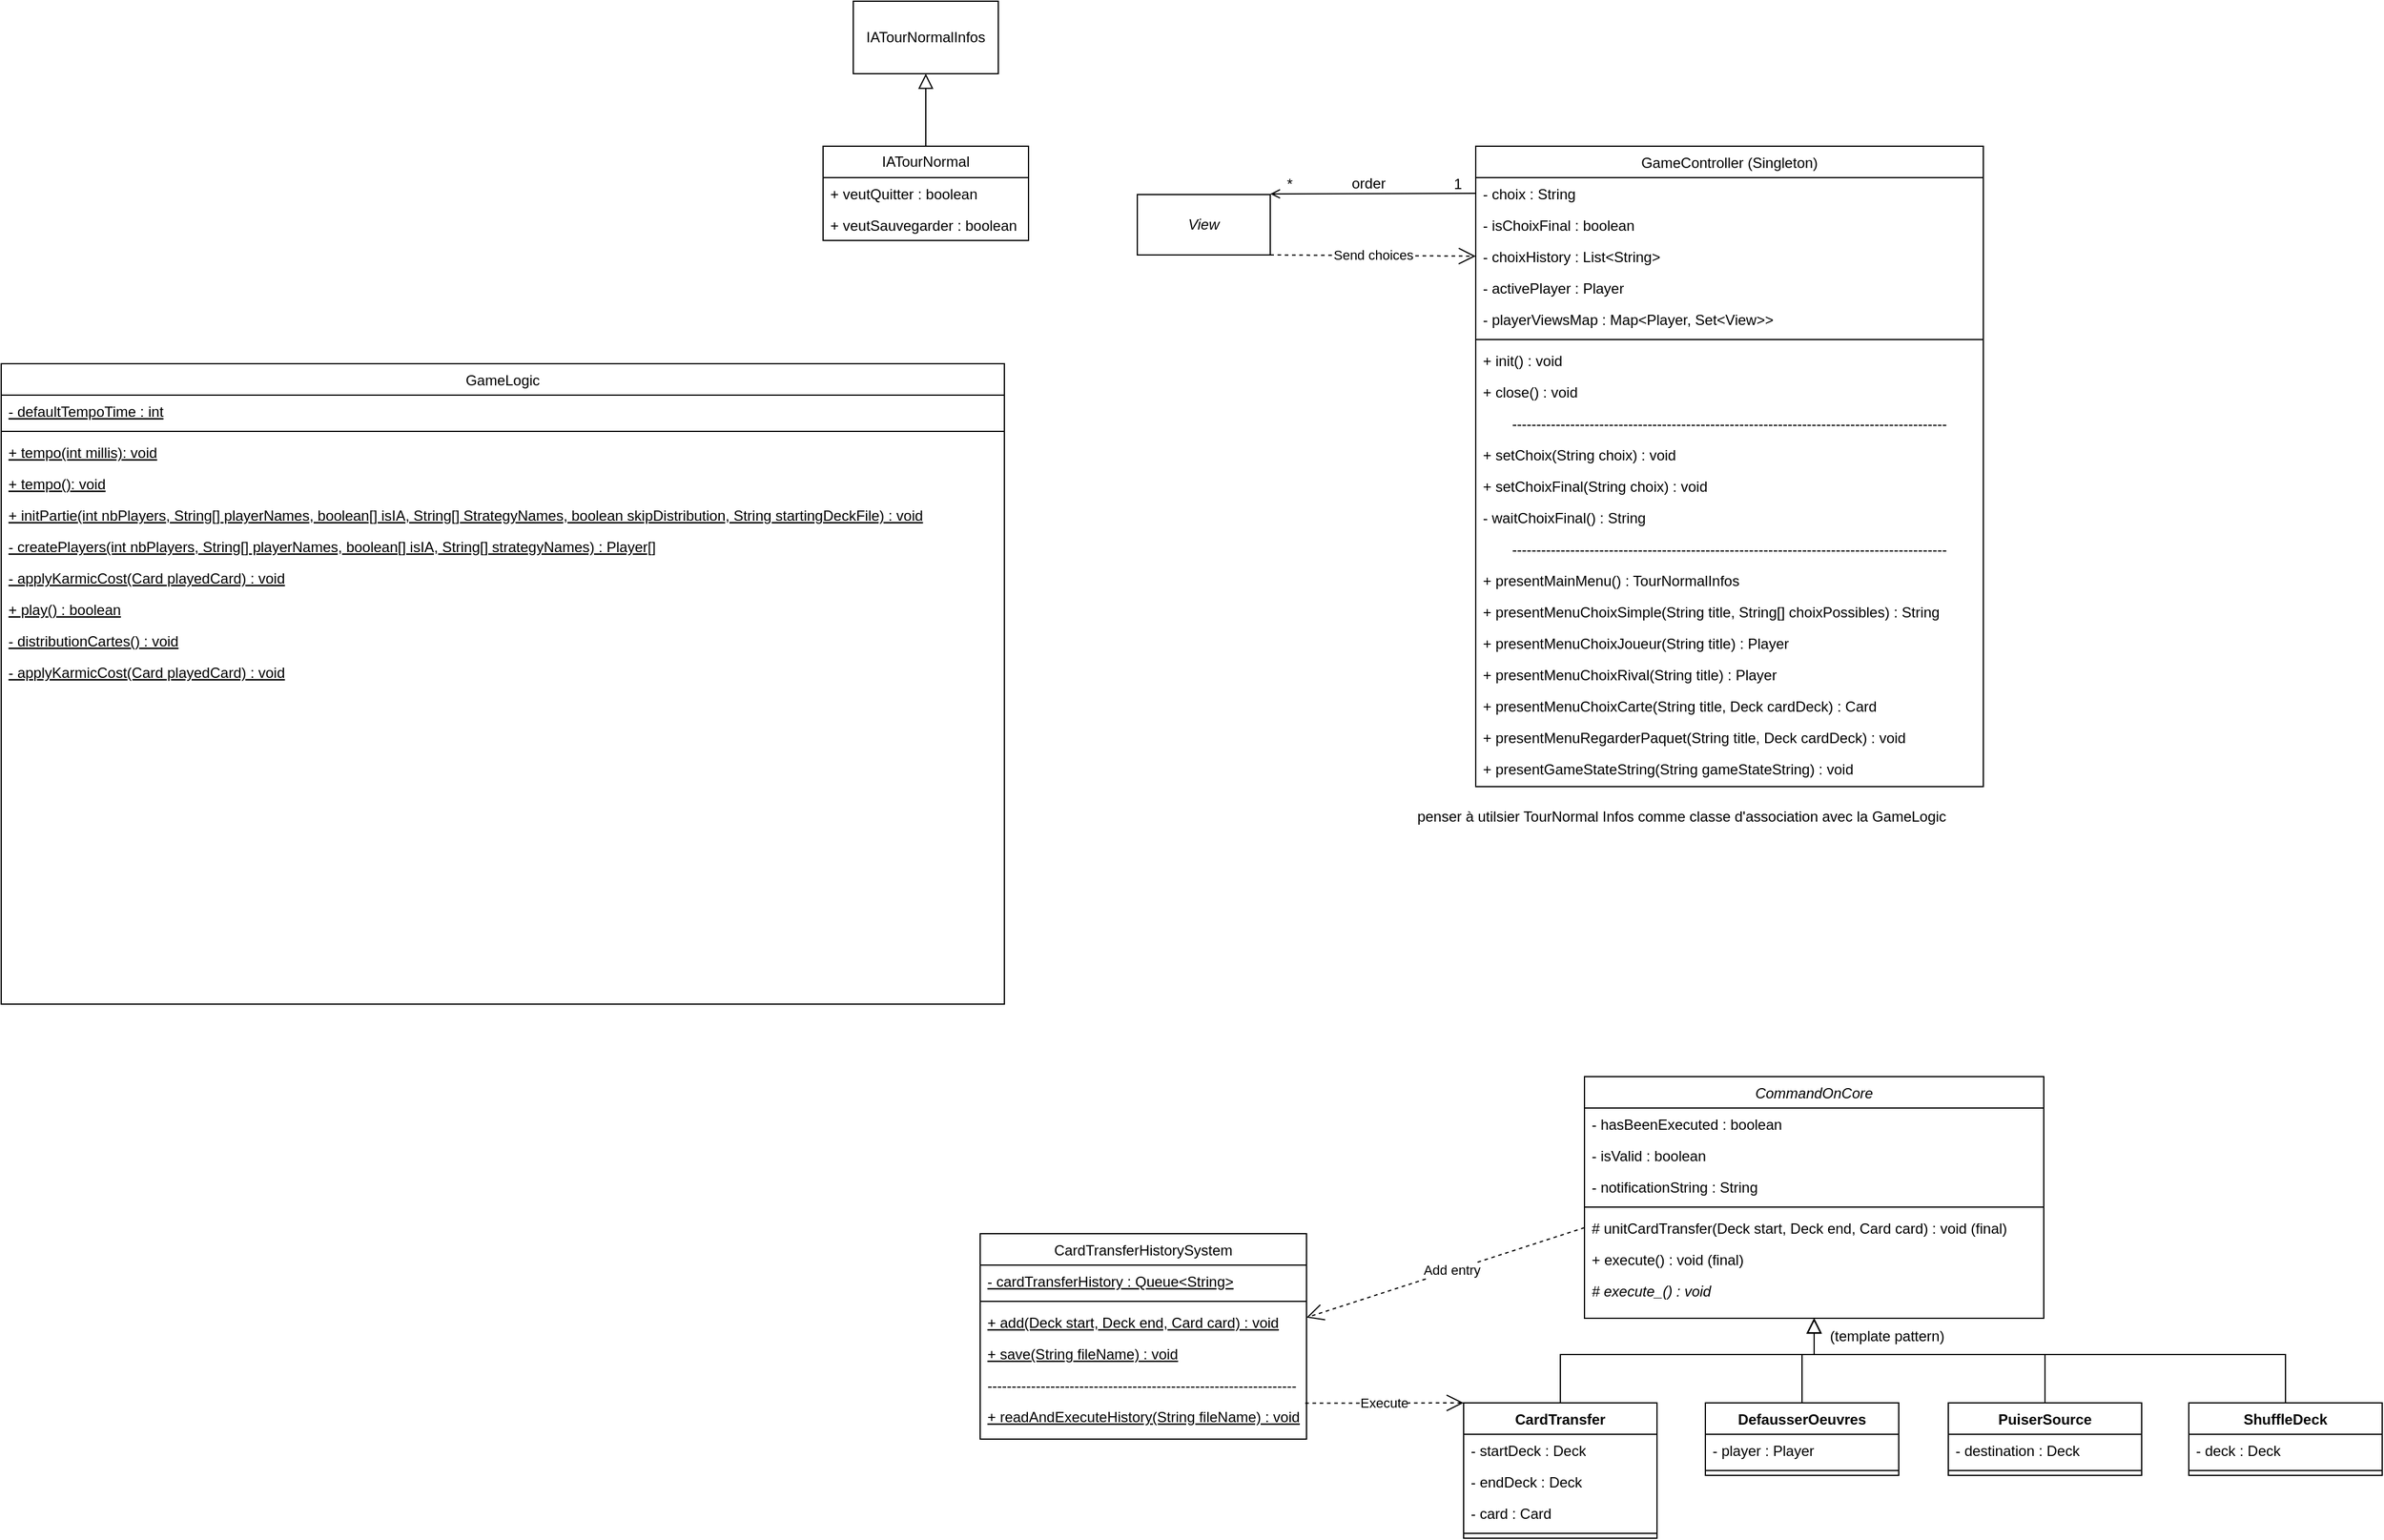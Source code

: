 <mxfile version="22.1.21" type="github">
  <diagram id="C5RBs43oDa-KdzZeNtuy" name="Page-1">
    <mxGraphModel dx="1740" dy="1630" grid="1" gridSize="10" guides="1" tooltips="1" connect="1" arrows="1" fold="1" page="1" pageScale="1" pageWidth="827" pageHeight="1169" math="0" shadow="0">
      <root>
        <mxCell id="WIyWlLk6GJQsqaUBKTNV-0" />
        <mxCell id="WIyWlLk6GJQsqaUBKTNV-1" parent="WIyWlLk6GJQsqaUBKTNV-0" />
        <mxCell id="i3LlxhzEXIOrOoSJDD8H-0" value="IATourNormal" style="swimlane;fontStyle=0;childLayout=stackLayout;horizontal=1;startSize=26;fillColor=none;horizontalStack=0;resizeParent=1;resizeParentMax=0;resizeLast=0;collapsible=1;marginBottom=0;whiteSpace=wrap;html=1;" vertex="1" parent="WIyWlLk6GJQsqaUBKTNV-1">
          <mxGeometry x="230" width="170" height="78" as="geometry" />
        </mxCell>
        <mxCell id="i3LlxhzEXIOrOoSJDD8H-1" value="+ veutQuitter : boolean" style="text;strokeColor=none;fillColor=none;align=left;verticalAlign=top;spacingLeft=4;spacingRight=4;overflow=hidden;rotatable=0;points=[[0,0.5],[1,0.5]];portConstraint=eastwest;whiteSpace=wrap;html=1;" vertex="1" parent="i3LlxhzEXIOrOoSJDD8H-0">
          <mxGeometry y="26" width="170" height="26" as="geometry" />
        </mxCell>
        <mxCell id="i3LlxhzEXIOrOoSJDD8H-2" value="+ veutSauvegarder : boolean" style="text;strokeColor=none;fillColor=none;align=left;verticalAlign=top;spacingLeft=4;spacingRight=4;overflow=hidden;rotatable=0;points=[[0,0.5],[1,0.5]];portConstraint=eastwest;whiteSpace=wrap;html=1;" vertex="1" parent="i3LlxhzEXIOrOoSJDD8H-0">
          <mxGeometry y="52" width="170" height="26" as="geometry" />
        </mxCell>
        <mxCell id="i3LlxhzEXIOrOoSJDD8H-4" value="IATourNormalInfos" style="rounded=0;whiteSpace=wrap;html=1;" vertex="1" parent="WIyWlLk6GJQsqaUBKTNV-1">
          <mxGeometry x="255" y="-120" width="120" height="60" as="geometry" />
        </mxCell>
        <mxCell id="i3LlxhzEXIOrOoSJDD8H-5" value="" style="endArrow=block;endSize=10;endFill=0;shadow=0;strokeWidth=1;rounded=0;edgeStyle=elbowEdgeStyle;elbow=vertical;exitX=0.5;exitY=0;exitDx=0;exitDy=0;entryX=0.5;entryY=1;entryDx=0;entryDy=0;" edge="1" parent="WIyWlLk6GJQsqaUBKTNV-1" source="i3LlxhzEXIOrOoSJDD8H-0" target="i3LlxhzEXIOrOoSJDD8H-4">
          <mxGeometry width="160" relative="1" as="geometry">
            <mxPoint x="210" y="282" as="sourcePoint" />
            <mxPoint x="530" y="200" as="targetPoint" />
          </mxGeometry>
        </mxCell>
        <mxCell id="i3LlxhzEXIOrOoSJDD8H-6" value="CommandOnCore" style="swimlane;fontStyle=2;align=center;verticalAlign=top;childLayout=stackLayout;horizontal=1;startSize=26;horizontalStack=0;resizeParent=1;resizeLast=0;collapsible=1;marginBottom=0;rounded=0;shadow=0;strokeWidth=1;" vertex="1" parent="WIyWlLk6GJQsqaUBKTNV-1">
          <mxGeometry x="860" y="770" width="380" height="200" as="geometry">
            <mxRectangle x="860" y="770" width="160" height="26" as="alternateBounds" />
          </mxGeometry>
        </mxCell>
        <mxCell id="i3LlxhzEXIOrOoSJDD8H-7" value="- hasBeenExecuted : boolean" style="text;align=left;verticalAlign=top;spacingLeft=4;spacingRight=4;overflow=hidden;rotatable=0;points=[[0,0.5],[1,0.5]];portConstraint=eastwest;" vertex="1" parent="i3LlxhzEXIOrOoSJDD8H-6">
          <mxGeometry y="26" width="380" height="26" as="geometry" />
        </mxCell>
        <mxCell id="i3LlxhzEXIOrOoSJDD8H-10" value="- isValid : boolean" style="text;align=left;verticalAlign=top;spacingLeft=4;spacingRight=4;overflow=hidden;rotatable=0;points=[[0,0.5],[1,0.5]];portConstraint=eastwest;" vertex="1" parent="i3LlxhzEXIOrOoSJDD8H-6">
          <mxGeometry y="52" width="380" height="26" as="geometry" />
        </mxCell>
        <mxCell id="i3LlxhzEXIOrOoSJDD8H-11" value="- notificationString : String" style="text;align=left;verticalAlign=top;spacingLeft=4;spacingRight=4;overflow=hidden;rotatable=0;points=[[0,0.5],[1,0.5]];portConstraint=eastwest;" vertex="1" parent="i3LlxhzEXIOrOoSJDD8H-6">
          <mxGeometry y="78" width="380" height="26" as="geometry" />
        </mxCell>
        <mxCell id="i3LlxhzEXIOrOoSJDD8H-9" value="" style="line;html=1;strokeWidth=1;align=left;verticalAlign=middle;spacingTop=-1;spacingLeft=3;spacingRight=3;rotatable=0;labelPosition=right;points=[];portConstraint=eastwest;" vertex="1" parent="i3LlxhzEXIOrOoSJDD8H-6">
          <mxGeometry y="104" width="380" height="8" as="geometry" />
        </mxCell>
        <mxCell id="i3LlxhzEXIOrOoSJDD8H-8" value="# unitCardTransfer(Deck start, Deck end, Card card) : void (final)" style="text;align=left;verticalAlign=top;spacingLeft=4;spacingRight=4;overflow=hidden;rotatable=0;points=[[0,0.5],[1,0.5]];portConstraint=eastwest;rounded=0;shadow=0;html=0;" vertex="1" parent="i3LlxhzEXIOrOoSJDD8H-6">
          <mxGeometry y="112" width="380" height="26" as="geometry" />
        </mxCell>
        <mxCell id="i3LlxhzEXIOrOoSJDD8H-13" value="+ execute() : void (final)" style="text;align=left;verticalAlign=top;spacingLeft=4;spacingRight=4;overflow=hidden;rotatable=0;points=[[0,0.5],[1,0.5]];portConstraint=eastwest;rounded=0;shadow=0;html=0;" vertex="1" parent="i3LlxhzEXIOrOoSJDD8H-6">
          <mxGeometry y="138" width="380" height="26" as="geometry" />
        </mxCell>
        <mxCell id="i3LlxhzEXIOrOoSJDD8H-14" value="# execute_() : void" style="text;align=left;verticalAlign=top;spacingLeft=4;spacingRight=4;overflow=hidden;rotatable=0;points=[[0,0.5],[1,0.5]];portConstraint=eastwest;rounded=0;shadow=0;html=0;fontStyle=2" vertex="1" parent="i3LlxhzEXIOrOoSJDD8H-6">
          <mxGeometry y="164" width="380" height="26" as="geometry" />
        </mxCell>
        <mxCell id="i3LlxhzEXIOrOoSJDD8H-15" value="CardTransfer" style="swimlane;fontStyle=1;align=center;verticalAlign=top;childLayout=stackLayout;horizontal=1;startSize=26;horizontalStack=0;resizeParent=1;resizeParentMax=0;resizeLast=0;collapsible=1;marginBottom=0;whiteSpace=wrap;html=1;" vertex="1" parent="WIyWlLk6GJQsqaUBKTNV-1">
          <mxGeometry x="760" y="1040" width="160" height="112" as="geometry" />
        </mxCell>
        <mxCell id="i3LlxhzEXIOrOoSJDD8H-19" value="- startDeck : Deck" style="text;strokeColor=none;fillColor=none;align=left;verticalAlign=top;spacingLeft=4;spacingRight=4;overflow=hidden;rotatable=0;points=[[0,0.5],[1,0.5]];portConstraint=eastwest;whiteSpace=wrap;html=1;" vertex="1" parent="i3LlxhzEXIOrOoSJDD8H-15">
          <mxGeometry y="26" width="160" height="26" as="geometry" />
        </mxCell>
        <mxCell id="i3LlxhzEXIOrOoSJDD8H-20" value="- endDeck : Deck" style="text;strokeColor=none;fillColor=none;align=left;verticalAlign=top;spacingLeft=4;spacingRight=4;overflow=hidden;rotatable=0;points=[[0,0.5],[1,0.5]];portConstraint=eastwest;whiteSpace=wrap;html=1;" vertex="1" parent="i3LlxhzEXIOrOoSJDD8H-15">
          <mxGeometry y="52" width="160" height="26" as="geometry" />
        </mxCell>
        <mxCell id="i3LlxhzEXIOrOoSJDD8H-21" value="- card : Card" style="text;strokeColor=none;fillColor=none;align=left;verticalAlign=top;spacingLeft=4;spacingRight=4;overflow=hidden;rotatable=0;points=[[0,0.5],[1,0.5]];portConstraint=eastwest;whiteSpace=wrap;html=1;" vertex="1" parent="i3LlxhzEXIOrOoSJDD8H-15">
          <mxGeometry y="78" width="160" height="26" as="geometry" />
        </mxCell>
        <mxCell id="i3LlxhzEXIOrOoSJDD8H-16" value="" style="line;strokeWidth=1;fillColor=none;align=left;verticalAlign=middle;spacingTop=-1;spacingLeft=3;spacingRight=3;rotatable=0;labelPosition=right;points=[];portConstraint=eastwest;strokeColor=inherit;" vertex="1" parent="i3LlxhzEXIOrOoSJDD8H-15">
          <mxGeometry y="104" width="160" height="8" as="geometry" />
        </mxCell>
        <mxCell id="i3LlxhzEXIOrOoSJDD8H-22" value="DefausserOeuvres" style="swimlane;fontStyle=1;align=center;verticalAlign=top;childLayout=stackLayout;horizontal=1;startSize=26;horizontalStack=0;resizeParent=1;resizeParentMax=0;resizeLast=0;collapsible=1;marginBottom=0;whiteSpace=wrap;html=1;" vertex="1" parent="WIyWlLk6GJQsqaUBKTNV-1">
          <mxGeometry x="960" y="1040" width="160" height="60" as="geometry" />
        </mxCell>
        <mxCell id="i3LlxhzEXIOrOoSJDD8H-23" value="- player : Player" style="text;strokeColor=none;fillColor=none;align=left;verticalAlign=top;spacingLeft=4;spacingRight=4;overflow=hidden;rotatable=0;points=[[0,0.5],[1,0.5]];portConstraint=eastwest;whiteSpace=wrap;html=1;" vertex="1" parent="i3LlxhzEXIOrOoSJDD8H-22">
          <mxGeometry y="26" width="160" height="26" as="geometry" />
        </mxCell>
        <mxCell id="i3LlxhzEXIOrOoSJDD8H-26" value="" style="line;strokeWidth=1;fillColor=none;align=left;verticalAlign=middle;spacingTop=-1;spacingLeft=3;spacingRight=3;rotatable=0;labelPosition=right;points=[];portConstraint=eastwest;strokeColor=inherit;" vertex="1" parent="i3LlxhzEXIOrOoSJDD8H-22">
          <mxGeometry y="52" width="160" height="8" as="geometry" />
        </mxCell>
        <mxCell id="i3LlxhzEXIOrOoSJDD8H-27" value="PuiserSource" style="swimlane;fontStyle=1;align=center;verticalAlign=top;childLayout=stackLayout;horizontal=1;startSize=26;horizontalStack=0;resizeParent=1;resizeParentMax=0;resizeLast=0;collapsible=1;marginBottom=0;whiteSpace=wrap;html=1;" vertex="1" parent="WIyWlLk6GJQsqaUBKTNV-1">
          <mxGeometry x="1161" y="1040" width="160" height="60" as="geometry" />
        </mxCell>
        <mxCell id="i3LlxhzEXIOrOoSJDD8H-28" value="- destination : Deck" style="text;strokeColor=none;fillColor=none;align=left;verticalAlign=top;spacingLeft=4;spacingRight=4;overflow=hidden;rotatable=0;points=[[0,0.5],[1,0.5]];portConstraint=eastwest;whiteSpace=wrap;html=1;" vertex="1" parent="i3LlxhzEXIOrOoSJDD8H-27">
          <mxGeometry y="26" width="160" height="26" as="geometry" />
        </mxCell>
        <mxCell id="i3LlxhzEXIOrOoSJDD8H-31" value="" style="line;strokeWidth=1;fillColor=none;align=left;verticalAlign=middle;spacingTop=-1;spacingLeft=3;spacingRight=3;rotatable=0;labelPosition=right;points=[];portConstraint=eastwest;strokeColor=inherit;" vertex="1" parent="i3LlxhzEXIOrOoSJDD8H-27">
          <mxGeometry y="52" width="160" height="8" as="geometry" />
        </mxCell>
        <mxCell id="i3LlxhzEXIOrOoSJDD8H-32" value="ShuffleDeck" style="swimlane;fontStyle=1;align=center;verticalAlign=top;childLayout=stackLayout;horizontal=1;startSize=26;horizontalStack=0;resizeParent=1;resizeParentMax=0;resizeLast=0;collapsible=1;marginBottom=0;whiteSpace=wrap;html=1;" vertex="1" parent="WIyWlLk6GJQsqaUBKTNV-1">
          <mxGeometry x="1360" y="1040" width="160" height="60" as="geometry" />
        </mxCell>
        <mxCell id="i3LlxhzEXIOrOoSJDD8H-33" value="- deck : Deck" style="text;strokeColor=none;fillColor=none;align=left;verticalAlign=top;spacingLeft=4;spacingRight=4;overflow=hidden;rotatable=0;points=[[0,0.5],[1,0.5]];portConstraint=eastwest;whiteSpace=wrap;html=1;" vertex="1" parent="i3LlxhzEXIOrOoSJDD8H-32">
          <mxGeometry y="26" width="160" height="26" as="geometry" />
        </mxCell>
        <mxCell id="i3LlxhzEXIOrOoSJDD8H-34" value="" style="line;strokeWidth=1;fillColor=none;align=left;verticalAlign=middle;spacingTop=-1;spacingLeft=3;spacingRight=3;rotatable=0;labelPosition=right;points=[];portConstraint=eastwest;strokeColor=inherit;" vertex="1" parent="i3LlxhzEXIOrOoSJDD8H-32">
          <mxGeometry y="52" width="160" height="8" as="geometry" />
        </mxCell>
        <mxCell id="i3LlxhzEXIOrOoSJDD8H-35" value="" style="endArrow=block;endSize=10;endFill=0;shadow=0;strokeWidth=1;rounded=0;edgeStyle=elbowEdgeStyle;elbow=vertical;exitX=0.5;exitY=0;exitDx=0;exitDy=0;entryX=0.5;entryY=1;entryDx=0;entryDy=0;" edge="1" parent="WIyWlLk6GJQsqaUBKTNV-1" source="i3LlxhzEXIOrOoSJDD8H-15" target="i3LlxhzEXIOrOoSJDD8H-6">
          <mxGeometry width="160" relative="1" as="geometry">
            <mxPoint x="770" y="920" as="sourcePoint" />
            <mxPoint x="930" y="830" as="targetPoint" />
            <Array as="points">
              <mxPoint x="860" y="1000" />
            </Array>
          </mxGeometry>
        </mxCell>
        <mxCell id="i3LlxhzEXIOrOoSJDD8H-37" value="" style="endArrow=block;endSize=10;endFill=0;shadow=0;strokeWidth=1;rounded=0;edgeStyle=elbowEdgeStyle;elbow=vertical;exitX=0.5;exitY=0;exitDx=0;exitDy=0;entryX=0.5;entryY=1;entryDx=0;entryDy=0;" edge="1" parent="WIyWlLk6GJQsqaUBKTNV-1" source="i3LlxhzEXIOrOoSJDD8H-22" target="i3LlxhzEXIOrOoSJDD8H-6">
          <mxGeometry width="160" relative="1" as="geometry">
            <mxPoint x="850" y="1050" as="sourcePoint" />
            <mxPoint x="980" y="860" as="targetPoint" />
            <Array as="points">
              <mxPoint x="1020" y="1000" />
            </Array>
          </mxGeometry>
        </mxCell>
        <mxCell id="i3LlxhzEXIOrOoSJDD8H-38" value="" style="endArrow=block;endSize=10;endFill=0;shadow=0;strokeWidth=1;rounded=0;edgeStyle=elbowEdgeStyle;elbow=vertical;exitX=0.5;exitY=0;exitDx=0;exitDy=0;entryX=0.5;entryY=1;entryDx=0;entryDy=0;" edge="1" parent="WIyWlLk6GJQsqaUBKTNV-1" source="i3LlxhzEXIOrOoSJDD8H-32" target="i3LlxhzEXIOrOoSJDD8H-6">
          <mxGeometry width="160" relative="1" as="geometry">
            <mxPoint x="860" y="1060" as="sourcePoint" />
            <mxPoint x="960" y="890" as="targetPoint" />
            <Array as="points">
              <mxPoint x="1220" y="1000" />
            </Array>
          </mxGeometry>
        </mxCell>
        <mxCell id="i3LlxhzEXIOrOoSJDD8H-39" value="" style="endArrow=block;endSize=10;endFill=0;shadow=0;strokeWidth=1;rounded=0;edgeStyle=elbowEdgeStyle;elbow=vertical;exitX=0.5;exitY=0;exitDx=0;exitDy=0;entryX=0.5;entryY=1;entryDx=0;entryDy=0;" edge="1" parent="WIyWlLk6GJQsqaUBKTNV-1" source="i3LlxhzEXIOrOoSJDD8H-27" target="i3LlxhzEXIOrOoSJDD8H-6">
          <mxGeometry width="160" relative="1" as="geometry">
            <mxPoint x="870" y="1070" as="sourcePoint" />
            <mxPoint x="960" y="810" as="targetPoint" />
            <Array as="points">
              <mxPoint x="1120" y="1000" />
            </Array>
          </mxGeometry>
        </mxCell>
        <mxCell id="i3LlxhzEXIOrOoSJDD8H-41" value="(template pattern)" style="text;html=1;align=center;verticalAlign=middle;resizable=0;points=[];autosize=1;strokeColor=none;fillColor=none;" vertex="1" parent="WIyWlLk6GJQsqaUBKTNV-1">
          <mxGeometry x="1050" y="970" width="120" height="30" as="geometry" />
        </mxCell>
        <mxCell id="i3LlxhzEXIOrOoSJDD8H-42" value="CardTransferHistorySystem" style="swimlane;fontStyle=0;align=center;verticalAlign=top;childLayout=stackLayout;horizontal=1;startSize=26;horizontalStack=0;resizeParent=1;resizeLast=0;collapsible=1;marginBottom=0;rounded=0;shadow=0;strokeWidth=1;" vertex="1" parent="WIyWlLk6GJQsqaUBKTNV-1">
          <mxGeometry x="360" y="900" width="270" height="170" as="geometry">
            <mxRectangle x="130" y="380" width="160" height="26" as="alternateBounds" />
          </mxGeometry>
        </mxCell>
        <mxCell id="i3LlxhzEXIOrOoSJDD8H-43" value="- cardTransferHistory : Queue&lt;String&gt;" style="text;align=left;verticalAlign=top;spacingLeft=4;spacingRight=4;overflow=hidden;rotatable=0;points=[[0,0.5],[1,0.5]];portConstraint=eastwest;fontStyle=4" vertex="1" parent="i3LlxhzEXIOrOoSJDD8H-42">
          <mxGeometry y="26" width="270" height="26" as="geometry" />
        </mxCell>
        <mxCell id="i3LlxhzEXIOrOoSJDD8H-47" value="" style="line;html=1;strokeWidth=1;align=left;verticalAlign=middle;spacingTop=-1;spacingLeft=3;spacingRight=3;rotatable=0;labelPosition=right;points=[];portConstraint=eastwest;" vertex="1" parent="i3LlxhzEXIOrOoSJDD8H-42">
          <mxGeometry y="52" width="270" height="8" as="geometry" />
        </mxCell>
        <mxCell id="i3LlxhzEXIOrOoSJDD8H-52" value="+ add(Deck start, Deck end, Card card) : void" style="text;align=left;verticalAlign=top;spacingLeft=4;spacingRight=4;overflow=hidden;rotatable=0;points=[[0,0.5],[1,0.5]];portConstraint=eastwest;fontStyle=4" vertex="1" parent="i3LlxhzEXIOrOoSJDD8H-42">
          <mxGeometry y="60" width="270" height="26" as="geometry" />
        </mxCell>
        <mxCell id="i3LlxhzEXIOrOoSJDD8H-53" value="+ save(String fileName) : void" style="text;align=left;verticalAlign=top;spacingLeft=4;spacingRight=4;overflow=hidden;rotatable=0;points=[[0,0.5],[1,0.5]];portConstraint=eastwest;fontStyle=4" vertex="1" parent="i3LlxhzEXIOrOoSJDD8H-42">
          <mxGeometry y="86" width="270" height="26" as="geometry" />
        </mxCell>
        <mxCell id="i3LlxhzEXIOrOoSJDD8H-55" value="----------------------------------------------------------------" style="text;align=left;verticalAlign=top;spacingLeft=4;spacingRight=4;overflow=hidden;rotatable=0;points=[[0,0.5],[1,0.5]];portConstraint=eastwest;fontStyle=0" vertex="1" parent="i3LlxhzEXIOrOoSJDD8H-42">
          <mxGeometry y="112" width="270" height="26" as="geometry" />
        </mxCell>
        <mxCell id="i3LlxhzEXIOrOoSJDD8H-54" value="+ readAndExecuteHistory(String fileName) : void" style="text;align=left;verticalAlign=top;spacingLeft=4;spacingRight=4;overflow=hidden;rotatable=0;points=[[0,0.5],[1,0.5]];portConstraint=eastwest;fontStyle=4" vertex="1" parent="i3LlxhzEXIOrOoSJDD8H-42">
          <mxGeometry y="138" width="270" height="26" as="geometry" />
        </mxCell>
        <mxCell id="i3LlxhzEXIOrOoSJDD8H-60" value="Execute" style="endArrow=open;endSize=12;dashed=1;html=1;rounded=0;exitX=0.996;exitY=0.088;exitDx=0;exitDy=0;entryX=0;entryY=0;entryDx=0;entryDy=0;exitPerimeter=0;" edge="1" parent="WIyWlLk6GJQsqaUBKTNV-1" source="i3LlxhzEXIOrOoSJDD8H-54" target="i3LlxhzEXIOrOoSJDD8H-15">
          <mxGeometry width="160" relative="1" as="geometry">
            <mxPoint x="680" y="1000" as="sourcePoint" />
            <mxPoint x="840" y="1000" as="targetPoint" />
          </mxGeometry>
        </mxCell>
        <mxCell id="i3LlxhzEXIOrOoSJDD8H-61" value="Add entry" style="endArrow=open;endSize=12;dashed=1;html=1;rounded=0;entryX=1;entryY=0.5;entryDx=0;entryDy=0;exitX=0;exitY=0.5;exitDx=0;exitDy=0;" edge="1" parent="WIyWlLk6GJQsqaUBKTNV-1" source="i3LlxhzEXIOrOoSJDD8H-8">
          <mxGeometry x="-0.045" y="-1" width="160" relative="1" as="geometry">
            <mxPoint x="780" y="920" as="sourcePoint" />
            <mxPoint x="630" y="969.41" as="targetPoint" />
            <mxPoint as="offset" />
          </mxGeometry>
        </mxCell>
        <mxCell id="i3LlxhzEXIOrOoSJDD8H-63" value="GameController (Singleton)&#xa;" style="swimlane;fontStyle=0;align=center;verticalAlign=top;childLayout=stackLayout;horizontal=1;startSize=26;horizontalStack=0;resizeParent=1;resizeLast=0;collapsible=1;marginBottom=0;rounded=0;shadow=0;strokeWidth=1;" vertex="1" parent="WIyWlLk6GJQsqaUBKTNV-1">
          <mxGeometry x="770" width="420" height="530" as="geometry">
            <mxRectangle x="860" y="770" width="160" height="26" as="alternateBounds" />
          </mxGeometry>
        </mxCell>
        <mxCell id="i3LlxhzEXIOrOoSJDD8H-64" value="- choix : String" style="text;align=left;verticalAlign=top;spacingLeft=4;spacingRight=4;overflow=hidden;rotatable=0;points=[[0,0.5],[1,0.5]];portConstraint=eastwest;" vertex="1" parent="i3LlxhzEXIOrOoSJDD8H-63">
          <mxGeometry y="26" width="420" height="26" as="geometry" />
        </mxCell>
        <mxCell id="i3LlxhzEXIOrOoSJDD8H-65" value="- isChoixFinal : boolean" style="text;align=left;verticalAlign=top;spacingLeft=4;spacingRight=4;overflow=hidden;rotatable=0;points=[[0,0.5],[1,0.5]];portConstraint=eastwest;" vertex="1" parent="i3LlxhzEXIOrOoSJDD8H-63">
          <mxGeometry y="52" width="420" height="26" as="geometry" />
        </mxCell>
        <mxCell id="i3LlxhzEXIOrOoSJDD8H-66" value="- choixHistory : List&lt;String&gt;" style="text;align=left;verticalAlign=top;spacingLeft=4;spacingRight=4;overflow=hidden;rotatable=0;points=[[0,0.5],[1,0.5]];portConstraint=eastwest;" vertex="1" parent="i3LlxhzEXIOrOoSJDD8H-63">
          <mxGeometry y="78" width="420" height="26" as="geometry" />
        </mxCell>
        <mxCell id="i3LlxhzEXIOrOoSJDD8H-71" value="- activePlayer : Player" style="text;align=left;verticalAlign=top;spacingLeft=4;spacingRight=4;overflow=hidden;rotatable=0;points=[[0,0.5],[1,0.5]];portConstraint=eastwest;" vertex="1" parent="i3LlxhzEXIOrOoSJDD8H-63">
          <mxGeometry y="104" width="420" height="26" as="geometry" />
        </mxCell>
        <mxCell id="i3LlxhzEXIOrOoSJDD8H-72" value="- playerViewsMap : Map&lt;Player, Set&lt;View&gt;&gt; " style="text;align=left;verticalAlign=top;spacingLeft=4;spacingRight=4;overflow=hidden;rotatable=0;points=[[0,0.5],[1,0.5]];portConstraint=eastwest;" vertex="1" parent="i3LlxhzEXIOrOoSJDD8H-63">
          <mxGeometry y="130" width="420" height="26" as="geometry" />
        </mxCell>
        <mxCell id="i3LlxhzEXIOrOoSJDD8H-67" value="" style="line;html=1;strokeWidth=1;align=left;verticalAlign=middle;spacingTop=-1;spacingLeft=3;spacingRight=3;rotatable=0;labelPosition=right;points=[];portConstraint=eastwest;" vertex="1" parent="i3LlxhzEXIOrOoSJDD8H-63">
          <mxGeometry y="156" width="420" height="8" as="geometry" />
        </mxCell>
        <mxCell id="i3LlxhzEXIOrOoSJDD8H-68" value="+ init() : void" style="text;align=left;verticalAlign=top;spacingLeft=4;spacingRight=4;overflow=hidden;rotatable=0;points=[[0,0.5],[1,0.5]];portConstraint=eastwest;rounded=0;shadow=0;html=0;" vertex="1" parent="i3LlxhzEXIOrOoSJDD8H-63">
          <mxGeometry y="164" width="420" height="26" as="geometry" />
        </mxCell>
        <mxCell id="i3LlxhzEXIOrOoSJDD8H-78" value="+ close() : void" style="text;align=left;verticalAlign=top;spacingLeft=4;spacingRight=4;overflow=hidden;rotatable=0;points=[[0,0.5],[1,0.5]];portConstraint=eastwest;rounded=0;shadow=0;html=0;" vertex="1" parent="i3LlxhzEXIOrOoSJDD8H-63">
          <mxGeometry y="190" width="420" height="26" as="geometry" />
        </mxCell>
        <mxCell id="i3LlxhzEXIOrOoSJDD8H-84" value="------------------------------------------------------------------------------------------" style="text;align=center;verticalAlign=top;spacingLeft=4;spacingRight=4;overflow=hidden;rotatable=0;points=[[0,0.5],[1,0.5]];portConstraint=eastwest;rounded=0;shadow=0;html=0;" vertex="1" parent="i3LlxhzEXIOrOoSJDD8H-63">
          <mxGeometry y="216" width="420" height="26" as="geometry" />
        </mxCell>
        <mxCell id="i3LlxhzEXIOrOoSJDD8H-81" value="+ setChoix(String choix) : void" style="text;align=left;verticalAlign=top;spacingLeft=4;spacingRight=4;overflow=hidden;rotatable=0;points=[[0,0.5],[1,0.5]];portConstraint=eastwest;rounded=0;shadow=0;html=0;" vertex="1" parent="i3LlxhzEXIOrOoSJDD8H-63">
          <mxGeometry y="242" width="420" height="26" as="geometry" />
        </mxCell>
        <mxCell id="i3LlxhzEXIOrOoSJDD8H-83" value="+ setChoixFinal(String choix) : void" style="text;align=left;verticalAlign=top;spacingLeft=4;spacingRight=4;overflow=hidden;rotatable=0;points=[[0,0.5],[1,0.5]];portConstraint=eastwest;rounded=0;shadow=0;html=0;" vertex="1" parent="i3LlxhzEXIOrOoSJDD8H-63">
          <mxGeometry y="268" width="420" height="26" as="geometry" />
        </mxCell>
        <mxCell id="i3LlxhzEXIOrOoSJDD8H-82" value="- waitChoixFinal() : String" style="text;align=left;verticalAlign=top;spacingLeft=4;spacingRight=4;overflow=hidden;rotatable=0;points=[[0,0.5],[1,0.5]];portConstraint=eastwest;rounded=0;shadow=0;html=0;" vertex="1" parent="i3LlxhzEXIOrOoSJDD8H-63">
          <mxGeometry y="294" width="420" height="26" as="geometry" />
        </mxCell>
        <mxCell id="i3LlxhzEXIOrOoSJDD8H-86" value="------------------------------------------------------------------------------------------" style="text;align=center;verticalAlign=top;spacingLeft=4;spacingRight=4;overflow=hidden;rotatable=0;points=[[0,0.5],[1,0.5]];portConstraint=eastwest;rounded=0;shadow=0;html=0;" vertex="1" parent="i3LlxhzEXIOrOoSJDD8H-63">
          <mxGeometry y="320" width="420" height="26" as="geometry" />
        </mxCell>
        <mxCell id="i3LlxhzEXIOrOoSJDD8H-85" value="+ presentMainMenu() : TourNormalInfos" style="text;align=left;verticalAlign=top;spacingLeft=4;spacingRight=4;overflow=hidden;rotatable=0;points=[[0,0.5],[1,0.5]];portConstraint=eastwest;rounded=0;shadow=0;html=0;" vertex="1" parent="i3LlxhzEXIOrOoSJDD8H-63">
          <mxGeometry y="346" width="420" height="26" as="geometry" />
        </mxCell>
        <mxCell id="i3LlxhzEXIOrOoSJDD8H-89" value="+ presentMenuChoixSimple(String title, String[] choixPossibles) : String" style="text;align=left;verticalAlign=top;spacingLeft=4;spacingRight=4;overflow=hidden;rotatable=0;points=[[0,0.5],[1,0.5]];portConstraint=eastwest;rounded=0;shadow=0;html=0;" vertex="1" parent="i3LlxhzEXIOrOoSJDD8H-63">
          <mxGeometry y="372" width="420" height="26" as="geometry" />
        </mxCell>
        <mxCell id="i3LlxhzEXIOrOoSJDD8H-91" value="+ presentMenuChoixJoueur(String title) : Player" style="text;align=left;verticalAlign=top;spacingLeft=4;spacingRight=4;overflow=hidden;rotatable=0;points=[[0,0.5],[1,0.5]];portConstraint=eastwest;rounded=0;shadow=0;html=0;" vertex="1" parent="i3LlxhzEXIOrOoSJDD8H-63">
          <mxGeometry y="398" width="420" height="26" as="geometry" />
        </mxCell>
        <mxCell id="i3LlxhzEXIOrOoSJDD8H-88" value="+ presentMenuChoixRival(String title) : Player" style="text;align=left;verticalAlign=top;spacingLeft=4;spacingRight=4;overflow=hidden;rotatable=0;points=[[0,0.5],[1,0.5]];portConstraint=eastwest;rounded=0;shadow=0;html=0;" vertex="1" parent="i3LlxhzEXIOrOoSJDD8H-63">
          <mxGeometry y="424" width="420" height="26" as="geometry" />
        </mxCell>
        <mxCell id="i3LlxhzEXIOrOoSJDD8H-92" value="+ presentMenuChoixCarte(String title, Deck cardDeck) : Card" style="text;align=left;verticalAlign=top;spacingLeft=4;spacingRight=4;overflow=hidden;rotatable=0;points=[[0,0.5],[1,0.5]];portConstraint=eastwest;rounded=0;shadow=0;html=0;" vertex="1" parent="i3LlxhzEXIOrOoSJDD8H-63">
          <mxGeometry y="450" width="420" height="26" as="geometry" />
        </mxCell>
        <mxCell id="i3LlxhzEXIOrOoSJDD8H-93" value="+ presentMenuRegarderPaquet(String title, Deck cardDeck) : void" style="text;align=left;verticalAlign=top;spacingLeft=4;spacingRight=4;overflow=hidden;rotatable=0;points=[[0,0.5],[1,0.5]];portConstraint=eastwest;rounded=0;shadow=0;html=0;" vertex="1" parent="i3LlxhzEXIOrOoSJDD8H-63">
          <mxGeometry y="476" width="420" height="26" as="geometry" />
        </mxCell>
        <mxCell id="i3LlxhzEXIOrOoSJDD8H-90" value="+ presentGameStateString(String gameStateString) : void" style="text;align=left;verticalAlign=top;spacingLeft=4;spacingRight=4;overflow=hidden;rotatable=0;points=[[0,0.5],[1,0.5]];portConstraint=eastwest;rounded=0;shadow=0;html=0;" vertex="1" parent="i3LlxhzEXIOrOoSJDD8H-63">
          <mxGeometry y="502" width="420" height="26" as="geometry" />
        </mxCell>
        <mxCell id="i3LlxhzEXIOrOoSJDD8H-73" value="&lt;i&gt;View&lt;/i&gt;" style="html=1;whiteSpace=wrap;" vertex="1" parent="WIyWlLk6GJQsqaUBKTNV-1">
          <mxGeometry x="490" y="40" width="110" height="50" as="geometry" />
        </mxCell>
        <mxCell id="i3LlxhzEXIOrOoSJDD8H-74" value="" style="endArrow=open;shadow=0;strokeWidth=1;rounded=0;endFill=1;edgeStyle=elbowEdgeStyle;elbow=vertical;exitX=0;exitY=0.5;exitDx=0;exitDy=0;entryX=1;entryY=0;entryDx=0;entryDy=0;" edge="1" parent="WIyWlLk6GJQsqaUBKTNV-1" source="i3LlxhzEXIOrOoSJDD8H-64" target="i3LlxhzEXIOrOoSJDD8H-73">
          <mxGeometry x="0.5" y="41" relative="1" as="geometry">
            <mxPoint x="450" y="180" as="sourcePoint" />
            <mxPoint x="590" y="180" as="targetPoint" />
            <mxPoint x="-40" y="32" as="offset" />
          </mxGeometry>
        </mxCell>
        <mxCell id="i3LlxhzEXIOrOoSJDD8H-75" value="1" style="resizable=0;align=left;verticalAlign=bottom;labelBackgroundColor=none;fontSize=12;" connectable="0" vertex="1" parent="i3LlxhzEXIOrOoSJDD8H-74">
          <mxGeometry x="-1" relative="1" as="geometry">
            <mxPoint x="-20" y="1" as="offset" />
          </mxGeometry>
        </mxCell>
        <mxCell id="i3LlxhzEXIOrOoSJDD8H-76" value="*" style="resizable=0;align=right;verticalAlign=bottom;labelBackgroundColor=none;fontSize=12;" connectable="0" vertex="1" parent="i3LlxhzEXIOrOoSJDD8H-74">
          <mxGeometry x="1" relative="1" as="geometry">
            <mxPoint x="20" as="offset" />
          </mxGeometry>
        </mxCell>
        <mxCell id="i3LlxhzEXIOrOoSJDD8H-77" value="order" style="text;html=1;resizable=0;points=[];;align=center;verticalAlign=middle;labelBackgroundColor=none;rounded=0;shadow=0;strokeWidth=1;fontSize=12;" vertex="1" connectable="0" parent="i3LlxhzEXIOrOoSJDD8H-74">
          <mxGeometry x="0.5" y="49" relative="1" as="geometry">
            <mxPoint x="38" y="-58" as="offset" />
          </mxGeometry>
        </mxCell>
        <mxCell id="i3LlxhzEXIOrOoSJDD8H-79" value="Send choices" style="endArrow=open;endSize=12;dashed=1;html=1;rounded=0;exitX=1;exitY=1;exitDx=0;exitDy=0;entryX=0;entryY=0.5;entryDx=0;entryDy=0;" edge="1" parent="WIyWlLk6GJQsqaUBKTNV-1" source="i3LlxhzEXIOrOoSJDD8H-73" target="i3LlxhzEXIOrOoSJDD8H-66">
          <mxGeometry width="160" relative="1" as="geometry">
            <mxPoint x="580" y="120.67" as="sourcePoint" />
            <mxPoint x="740" y="120.67" as="targetPoint" />
          </mxGeometry>
        </mxCell>
        <mxCell id="i3LlxhzEXIOrOoSJDD8H-87" value="penser à utilsier TourNormal Infos comme classe d&#39;association avec la GameLogic" style="text;html=1;align=center;verticalAlign=middle;resizable=0;points=[];autosize=1;strokeColor=none;fillColor=none;" vertex="1" parent="WIyWlLk6GJQsqaUBKTNV-1">
          <mxGeometry x="710" y="540" width="460" height="30" as="geometry" />
        </mxCell>
        <mxCell id="i3LlxhzEXIOrOoSJDD8H-96" value="GameLogic" style="swimlane;fontStyle=0;align=center;verticalAlign=top;childLayout=stackLayout;horizontal=1;startSize=26;horizontalStack=0;resizeParent=1;resizeLast=0;collapsible=1;marginBottom=0;rounded=0;shadow=0;strokeWidth=1;" vertex="1" parent="WIyWlLk6GJQsqaUBKTNV-1">
          <mxGeometry x="-450" y="180" width="830" height="530" as="geometry">
            <mxRectangle x="860" y="770" width="160" height="26" as="alternateBounds" />
          </mxGeometry>
        </mxCell>
        <mxCell id="i3LlxhzEXIOrOoSJDD8H-97" value="- defaultTempoTime : int" style="text;align=left;verticalAlign=top;spacingLeft=4;spacingRight=4;overflow=hidden;rotatable=0;points=[[0,0.5],[1,0.5]];portConstraint=eastwest;fontStyle=4" vertex="1" parent="i3LlxhzEXIOrOoSJDD8H-96">
          <mxGeometry y="26" width="830" height="26" as="geometry" />
        </mxCell>
        <mxCell id="i3LlxhzEXIOrOoSJDD8H-102" value="" style="line;html=1;strokeWidth=1;align=left;verticalAlign=middle;spacingTop=-1;spacingLeft=3;spacingRight=3;rotatable=0;labelPosition=right;points=[];portConstraint=eastwest;" vertex="1" parent="i3LlxhzEXIOrOoSJDD8H-96">
          <mxGeometry y="52" width="830" height="8" as="geometry" />
        </mxCell>
        <mxCell id="i3LlxhzEXIOrOoSJDD8H-117" value="+ tempo(int millis): void" style="text;align=left;verticalAlign=top;spacingLeft=4;spacingRight=4;overflow=hidden;rotatable=0;points=[[0,0.5],[1,0.5]];portConstraint=eastwest;fontStyle=4" vertex="1" parent="i3LlxhzEXIOrOoSJDD8H-96">
          <mxGeometry y="60" width="830" height="26" as="geometry" />
        </mxCell>
        <mxCell id="i3LlxhzEXIOrOoSJDD8H-118" value="+ tempo(): void" style="text;align=left;verticalAlign=top;spacingLeft=4;spacingRight=4;overflow=hidden;rotatable=0;points=[[0,0.5],[1,0.5]];portConstraint=eastwest;fontStyle=4" vertex="1" parent="i3LlxhzEXIOrOoSJDD8H-96">
          <mxGeometry y="86" width="830" height="26" as="geometry" />
        </mxCell>
        <mxCell id="i3LlxhzEXIOrOoSJDD8H-119" value="+ initPartie(int nbPlayers, String[] playerNames, boolean[] isIA, String[] StrategyNames, boolean skipDistribution, String startingDeckFile) : void" style="text;align=left;verticalAlign=top;spacingLeft=4;spacingRight=4;overflow=hidden;rotatable=0;points=[[0,0.5],[1,0.5]];portConstraint=eastwest;fontStyle=4" vertex="1" parent="i3LlxhzEXIOrOoSJDD8H-96">
          <mxGeometry y="112" width="830" height="26" as="geometry" />
        </mxCell>
        <mxCell id="i3LlxhzEXIOrOoSJDD8H-125" value="- createPlayers(int nbPlayers, String[] playerNames, boolean[] isIA, String[] strategyNames) : Player[]" style="text;align=left;verticalAlign=top;spacingLeft=4;spacingRight=4;overflow=hidden;rotatable=0;points=[[0,0.5],[1,0.5]];portConstraint=eastwest;fontStyle=4" vertex="1" parent="i3LlxhzEXIOrOoSJDD8H-96">
          <mxGeometry y="138" width="830" height="26" as="geometry" />
        </mxCell>
        <mxCell id="i3LlxhzEXIOrOoSJDD8H-124" value="- applyKarmicCost(Card playedCard) : void" style="text;align=left;verticalAlign=top;spacingLeft=4;spacingRight=4;overflow=hidden;rotatable=0;points=[[0,0.5],[1,0.5]];portConstraint=eastwest;fontStyle=4" vertex="1" parent="i3LlxhzEXIOrOoSJDD8H-96">
          <mxGeometry y="164" width="830" height="26" as="geometry" />
        </mxCell>
        <mxCell id="i3LlxhzEXIOrOoSJDD8H-121" value="+ play() : boolean" style="text;align=left;verticalAlign=top;spacingLeft=4;spacingRight=4;overflow=hidden;rotatable=0;points=[[0,0.5],[1,0.5]];portConstraint=eastwest;fontStyle=4" vertex="1" parent="i3LlxhzEXIOrOoSJDD8H-96">
          <mxGeometry y="190" width="830" height="26" as="geometry" />
        </mxCell>
        <mxCell id="i3LlxhzEXIOrOoSJDD8H-122" value="- distributionCartes() : void" style="text;align=left;verticalAlign=top;spacingLeft=4;spacingRight=4;overflow=hidden;rotatable=0;points=[[0,0.5],[1,0.5]];portConstraint=eastwest;fontStyle=4" vertex="1" parent="i3LlxhzEXIOrOoSJDD8H-96">
          <mxGeometry y="216" width="830" height="26" as="geometry" />
        </mxCell>
        <mxCell id="i3LlxhzEXIOrOoSJDD8H-123" value="- applyKarmicCost(Card playedCard) : void" style="text;align=left;verticalAlign=top;spacingLeft=4;spacingRight=4;overflow=hidden;rotatable=0;points=[[0,0.5],[1,0.5]];portConstraint=eastwest;fontStyle=4" vertex="1" parent="i3LlxhzEXIOrOoSJDD8H-96">
          <mxGeometry y="242" width="830" height="26" as="geometry" />
        </mxCell>
      </root>
    </mxGraphModel>
  </diagram>
</mxfile>
